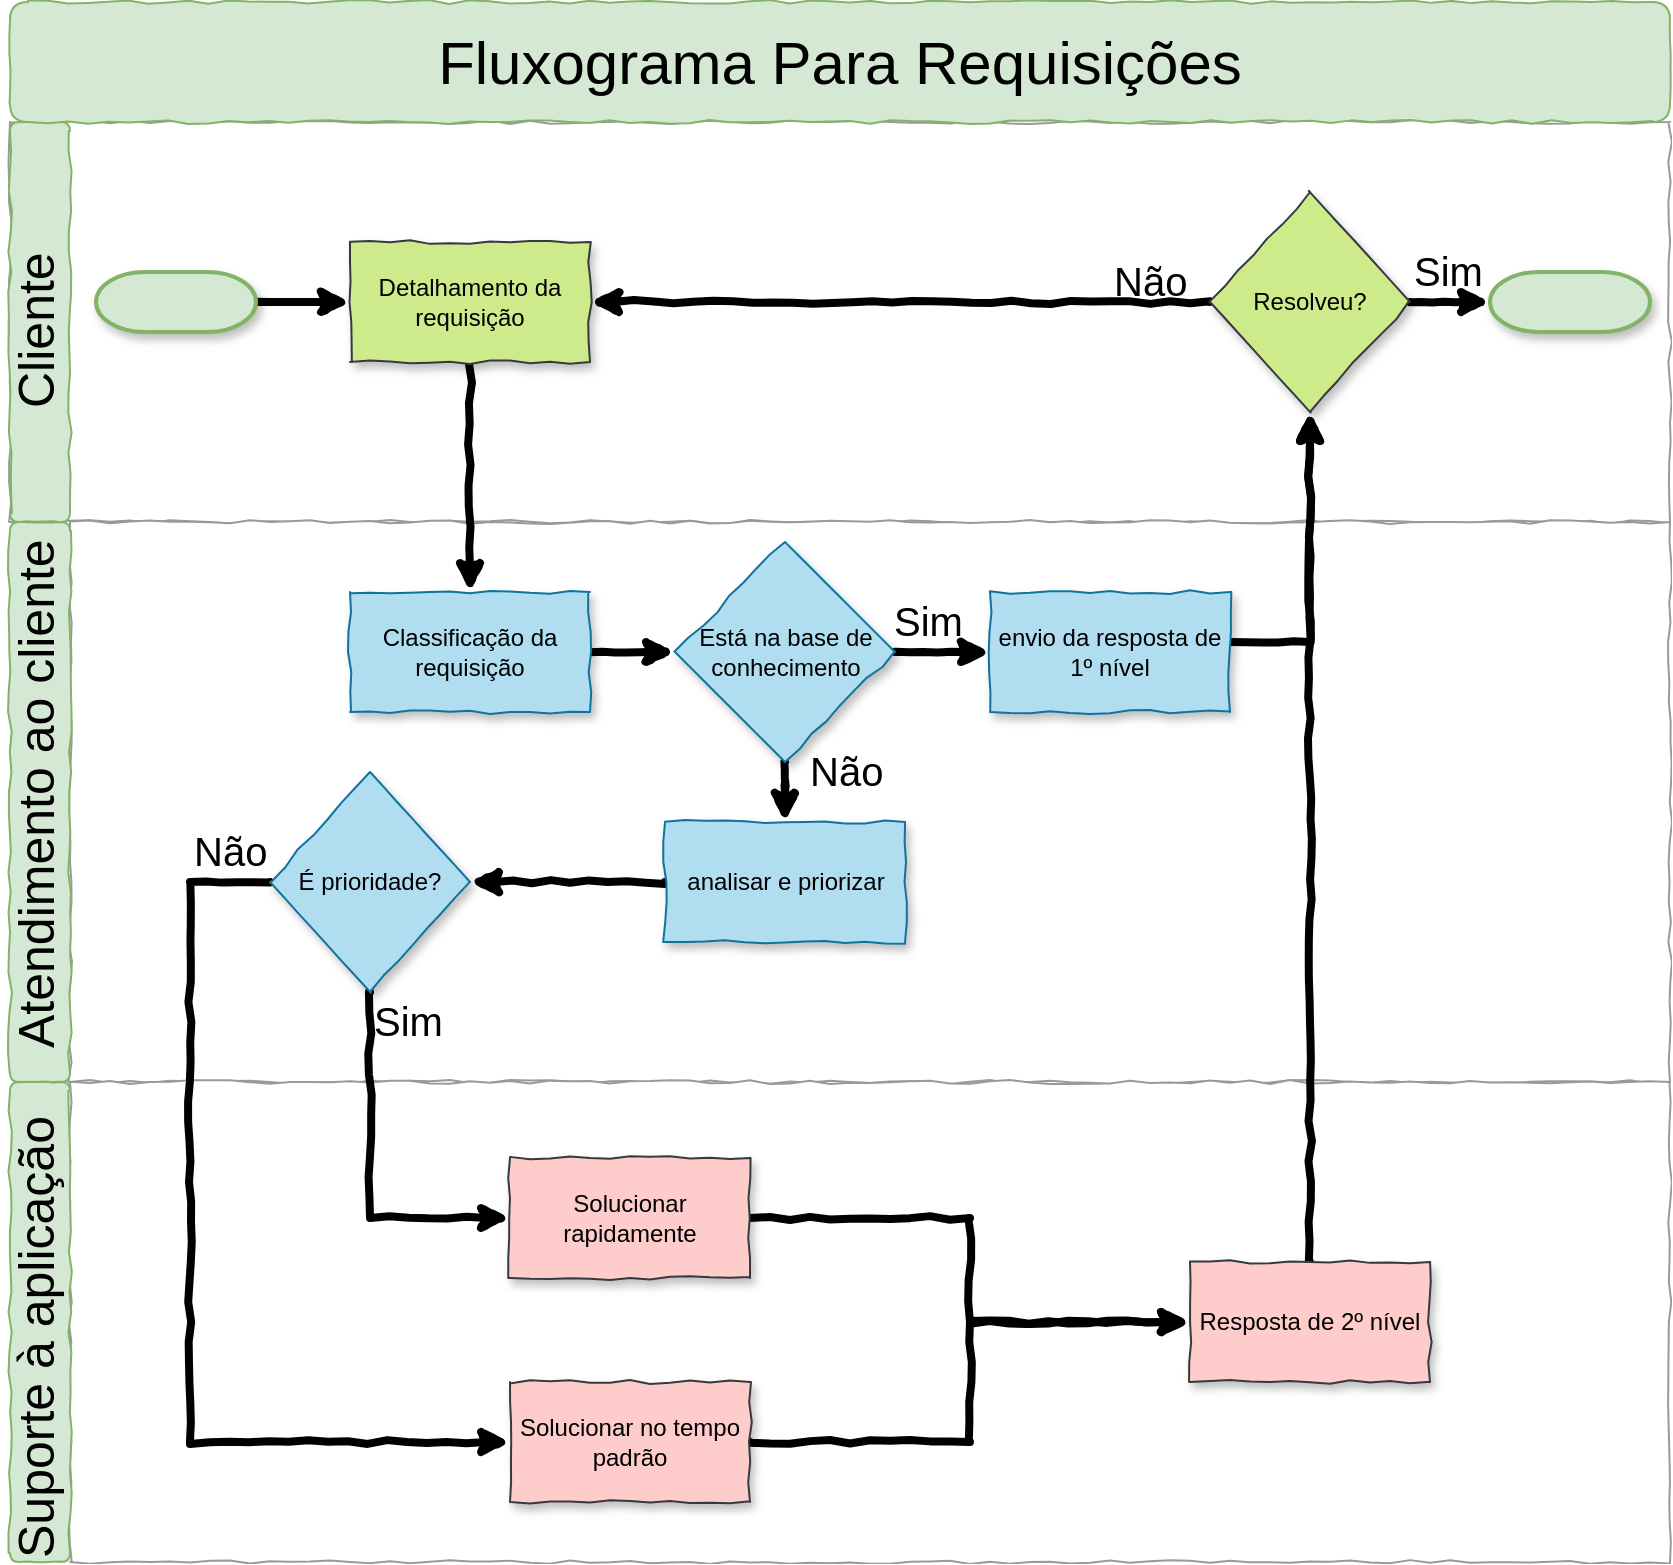 <mxfile version="12.2.6" type="device" pages="1"><diagram id="u2ItYLWFxyEGp9QPwiY6" name="Page-1"><mxGraphModel dx="854" dy="1647" grid="1" gridSize="10" guides="1" tooltips="1" connect="1" arrows="1" fold="1" page="1" pageScale="1" pageWidth="827" pageHeight="1169" math="0" shadow="0"><root><mxCell id="0"/><mxCell id="1" parent="0"/><mxCell id="tcDZXr_fKvX9FbTZ3wrO-1" value="" style="rounded=0;whiteSpace=wrap;html=1;comic=1;strokeColor=#999999;" parent="1" vertex="1"><mxGeometry x="370" y="20" width="830" height="200" as="geometry"/></mxCell><mxCell id="tcDZXr_fKvX9FbTZ3wrO-2" value="" style="rounded=0;whiteSpace=wrap;html=1;comic=1;strokeColor=#999999;" parent="1" vertex="1"><mxGeometry x="400" y="220" width="800" height="280" as="geometry"/></mxCell><mxCell id="tcDZXr_fKvX9FbTZ3wrO-3" value="" style="rounded=0;whiteSpace=wrap;html=1;comic=1;strokeColor=#999999;" parent="1" vertex="1"><mxGeometry x="400" y="500" width="800" height="240" as="geometry"/></mxCell><mxCell id="tcDZXr_fKvX9FbTZ3wrO-4" value="" style="rounded=1;whiteSpace=wrap;html=1;comic=1;fillColor=#d5e8d4;strokeColor=#82b366;" parent="1" vertex="1"><mxGeometry x="370" y="500" width="30" height="240" as="geometry"/></mxCell><mxCell id="tcDZXr_fKvX9FbTZ3wrO-6" value="" style="rounded=1;whiteSpace=wrap;html=1;comic=1;fillColor=#d5e8d4;strokeColor=#82b366;" parent="1" vertex="1"><mxGeometry x="370" y="220" width="30" height="280" as="geometry"/></mxCell><mxCell id="tcDZXr_fKvX9FbTZ3wrO-7" value="" style="rounded=1;whiteSpace=wrap;html=1;comic=1;fillColor=#d5e8d4;strokeColor=#82b366;gradientColor=none;" parent="1" vertex="1"><mxGeometry x="370" y="20" width="30" height="200" as="geometry"/></mxCell><mxCell id="tcDZXr_fKvX9FbTZ3wrO-8" value="&lt;font style=&quot;font-size: 25px&quot;&gt;Cliente&lt;/font&gt;" style="text;html=1;resizable=0;points=[];autosize=1;align=left;verticalAlign=top;spacingTop=-4;rotation=-90;" parent="1" vertex="1"><mxGeometry x="330" y="110" width="90" height="20" as="geometry"/></mxCell><mxCell id="tcDZXr_fKvX9FbTZ3wrO-9" value="&lt;font style=&quot;font-size: 25px&quot;&gt;Atendimento ao cliente&lt;/font&gt;" style="text;html=1;resizable=0;points=[];autosize=1;align=left;verticalAlign=top;spacingTop=-4;rotation=-90;" parent="1" vertex="1"><mxGeometry x="240" y="340" width="270" height="20" as="geometry"/></mxCell><mxCell id="tcDZXr_fKvX9FbTZ3wrO-10" value="&lt;font style=&quot;font-size: 25px&quot;&gt;Suporte à aplicação&lt;/font&gt;" style="text;html=1;resizable=0;points=[];autosize=1;align=left;verticalAlign=top;spacingTop=-4;rotation=-90;rounded=1;" parent="1" vertex="1"><mxGeometry x="255" y="610" width="240" height="20" as="geometry"/></mxCell><mxCell id="tcDZXr_fKvX9FbTZ3wrO-14" style="edgeStyle=orthogonalEdgeStyle;rounded=0;orthogonalLoop=1;jettySize=auto;html=1;entryX=0;entryY=0.5;entryDx=0;entryDy=0;comic=1;strokeWidth=4;" parent="1" source="tcDZXr_fKvX9FbTZ3wrO-11" target="tcDZXr_fKvX9FbTZ3wrO-12" edge="1"><mxGeometry relative="1" as="geometry"/></mxCell><mxCell id="tcDZXr_fKvX9FbTZ3wrO-11" value="" style="strokeWidth=2;html=1;shape=mxgraph.flowchart.terminator;whiteSpace=wrap;fillColor=#d5e8d4;strokeColor=#82b366;shadow=1;" parent="1" vertex="1"><mxGeometry x="413" y="95" width="80" height="30" as="geometry"/></mxCell><mxCell id="tcDZXr_fKvX9FbTZ3wrO-20" style="edgeStyle=orthogonalEdgeStyle;rounded=0;orthogonalLoop=1;jettySize=auto;html=1;comic=1;strokeWidth=4;" parent="1" source="tcDZXr_fKvX9FbTZ3wrO-12" target="tcDZXr_fKvX9FbTZ3wrO-15" edge="1"><mxGeometry relative="1" as="geometry"/></mxCell><mxCell id="tcDZXr_fKvX9FbTZ3wrO-12" value="Detalhamento da requisição" style="rounded=0;whiteSpace=wrap;html=1;shadow=1;comic=1;fillColor=#cdeb8b;strokeColor=#36393d;" parent="1" vertex="1"><mxGeometry x="540" y="80" width="120" height="60" as="geometry"/></mxCell><mxCell id="tcDZXr_fKvX9FbTZ3wrO-13" style="edgeStyle=orthogonalEdgeStyle;rounded=0;orthogonalLoop=1;jettySize=auto;html=1;exitX=0.5;exitY=1;exitDx=0;exitDy=0;exitPerimeter=0;" parent="1" source="tcDZXr_fKvX9FbTZ3wrO-11" target="tcDZXr_fKvX9FbTZ3wrO-11" edge="1"><mxGeometry relative="1" as="geometry"/></mxCell><mxCell id="tcDZXr_fKvX9FbTZ3wrO-19" style="edgeStyle=orthogonalEdgeStyle;rounded=0;orthogonalLoop=1;jettySize=auto;html=1;entryX=0;entryY=0.5;entryDx=0;entryDy=0;comic=1;strokeWidth=4;" parent="1" source="tcDZXr_fKvX9FbTZ3wrO-15" target="tcDZXr_fKvX9FbTZ3wrO-17" edge="1"><mxGeometry relative="1" as="geometry"/></mxCell><mxCell id="tcDZXr_fKvX9FbTZ3wrO-15" value="Classificação da requisição" style="rounded=0;whiteSpace=wrap;html=1;shadow=1;comic=1;fillColor=#b1ddf0;strokeColor=#10739e;" parent="1" vertex="1"><mxGeometry x="540" y="255" width="120" height="60" as="geometry"/></mxCell><mxCell id="tcDZXr_fKvX9FbTZ3wrO-16" value="" style="strokeWidth=2;html=1;shape=mxgraph.flowchart.terminator;whiteSpace=wrap;fillColor=#d5e8d4;strokeColor=#82b366;shadow=1;" parent="1" vertex="1"><mxGeometry x="1110" y="95" width="80" height="30" as="geometry"/></mxCell><mxCell id="tcDZXr_fKvX9FbTZ3wrO-22" style="edgeStyle=orthogonalEdgeStyle;rounded=0;orthogonalLoop=1;jettySize=auto;html=1;comic=1;strokeWidth=4;" parent="1" source="tcDZXr_fKvX9FbTZ3wrO-17" target="tcDZXr_fKvX9FbTZ3wrO-21" edge="1"><mxGeometry relative="1" as="geometry"/></mxCell><mxCell id="tcDZXr_fKvX9FbTZ3wrO-29" style="edgeStyle=orthogonalEdgeStyle;rounded=0;orthogonalLoop=1;jettySize=auto;html=1;comic=1;strokeWidth=4;" parent="1" source="tcDZXr_fKvX9FbTZ3wrO-17" target="tcDZXr_fKvX9FbTZ3wrO-27" edge="1"><mxGeometry relative="1" as="geometry"/></mxCell><mxCell id="tcDZXr_fKvX9FbTZ3wrO-17" value="Está na base de conhecimento" style="rhombus;whiteSpace=wrap;html=1;shadow=1;comic=1;fillColor=#b1ddf0;strokeColor=#10739e;" parent="1" vertex="1"><mxGeometry x="702.5" y="230" width="110" height="110" as="geometry"/></mxCell><mxCell id="tcDZXr_fKvX9FbTZ3wrO-26" style="edgeStyle=orthogonalEdgeStyle;rounded=0;orthogonalLoop=1;jettySize=auto;html=1;entryX=0.5;entryY=1;entryDx=0;entryDy=0;comic=1;strokeWidth=4;" parent="1" source="tcDZXr_fKvX9FbTZ3wrO-21" target="tcDZXr_fKvX9FbTZ3wrO-23" edge="1"><mxGeometry relative="1" as="geometry"><Array as="points"><mxPoint x="1020" y="280"/></Array></mxGeometry></mxCell><mxCell id="tcDZXr_fKvX9FbTZ3wrO-21" value="envio da resposta de 1º nível" style="rounded=0;whiteSpace=wrap;html=1;shadow=1;comic=1;fillColor=#b1ddf0;strokeColor=#10739e;" parent="1" vertex="1"><mxGeometry x="860" y="255" width="120" height="60" as="geometry"/></mxCell><mxCell id="tcDZXr_fKvX9FbTZ3wrO-24" style="edgeStyle=orthogonalEdgeStyle;rounded=0;orthogonalLoop=1;jettySize=auto;html=1;entryX=1;entryY=0.5;entryDx=0;entryDy=0;comic=1;strokeWidth=4;" parent="1" source="tcDZXr_fKvX9FbTZ3wrO-23" target="tcDZXr_fKvX9FbTZ3wrO-12" edge="1"><mxGeometry relative="1" as="geometry"/></mxCell><mxCell id="tcDZXr_fKvX9FbTZ3wrO-25" style="edgeStyle=orthogonalEdgeStyle;rounded=0;orthogonalLoop=1;jettySize=auto;html=1;entryX=0;entryY=0.5;entryDx=0;entryDy=0;entryPerimeter=0;comic=1;strokeWidth=4;" parent="1" source="tcDZXr_fKvX9FbTZ3wrO-23" target="tcDZXr_fKvX9FbTZ3wrO-16" edge="1"><mxGeometry relative="1" as="geometry"/></mxCell><mxCell id="tcDZXr_fKvX9FbTZ3wrO-23" value="Resolveu?" style="rhombus;whiteSpace=wrap;html=1;shadow=1;comic=1;fillColor=#cdeb8b;strokeColor=#36393d;" parent="1" vertex="1"><mxGeometry x="970" y="55" width="100" height="110" as="geometry"/></mxCell><mxCell id="tcDZXr_fKvX9FbTZ3wrO-30" style="edgeStyle=orthogonalEdgeStyle;rounded=0;orthogonalLoop=1;jettySize=auto;html=1;entryX=1;entryY=0.5;entryDx=0;entryDy=0;comic=1;strokeWidth=4;" parent="1" source="tcDZXr_fKvX9FbTZ3wrO-27" target="tcDZXr_fKvX9FbTZ3wrO-28" edge="1"><mxGeometry relative="1" as="geometry"/></mxCell><mxCell id="tcDZXr_fKvX9FbTZ3wrO-27" value="analisar e priorizar" style="rounded=0;whiteSpace=wrap;html=1;shadow=1;comic=1;fillColor=#b1ddf0;strokeColor=#10739e;" parent="1" vertex="1"><mxGeometry x="697.5" y="370" width="120" height="60" as="geometry"/></mxCell><mxCell id="tcDZXr_fKvX9FbTZ3wrO-32" style="edgeStyle=orthogonalEdgeStyle;rounded=0;orthogonalLoop=1;jettySize=auto;html=1;entryX=0;entryY=0.5;entryDx=0;entryDy=0;comic=1;strokeWidth=4;" parent="1" source="tcDZXr_fKvX9FbTZ3wrO-28" target="tcDZXr_fKvX9FbTZ3wrO-31" edge="1"><mxGeometry relative="1" as="geometry"><Array as="points"><mxPoint x="550" y="568"/></Array></mxGeometry></mxCell><mxCell id="tcDZXr_fKvX9FbTZ3wrO-34" style="edgeStyle=orthogonalEdgeStyle;rounded=0;orthogonalLoop=1;jettySize=auto;html=1;entryX=0;entryY=0.5;entryDx=0;entryDy=0;comic=1;strokeWidth=4;" parent="1" source="tcDZXr_fKvX9FbTZ3wrO-28" target="tcDZXr_fKvX9FbTZ3wrO-33" edge="1"><mxGeometry relative="1" as="geometry"><Array as="points"><mxPoint x="460" y="400"/><mxPoint x="460" y="680"/></Array></mxGeometry></mxCell><mxCell id="tcDZXr_fKvX9FbTZ3wrO-28" value="É prioridade?" style="rhombus;whiteSpace=wrap;html=1;shadow=1;comic=1;fillColor=#b1ddf0;strokeColor=#10739e;" parent="1" vertex="1"><mxGeometry x="500" y="345" width="100" height="110" as="geometry"/></mxCell><mxCell id="tcDZXr_fKvX9FbTZ3wrO-37" style="edgeStyle=orthogonalEdgeStyle;rounded=0;orthogonalLoop=1;jettySize=auto;html=1;entryX=0;entryY=0.5;entryDx=0;entryDy=0;comic=1;strokeWidth=4;" parent="1" source="tcDZXr_fKvX9FbTZ3wrO-31" target="tcDZXr_fKvX9FbTZ3wrO-35" edge="1"><mxGeometry relative="1" as="geometry"/></mxCell><mxCell id="tcDZXr_fKvX9FbTZ3wrO-31" value="Solucionar rapidamente" style="rounded=0;whiteSpace=wrap;html=1;shadow=1;comic=1;fillColor=#ffcccc;strokeColor=#36393d;" parent="1" vertex="1"><mxGeometry x="620" y="538" width="120" height="60" as="geometry"/></mxCell><mxCell id="tcDZXr_fKvX9FbTZ3wrO-39" style="edgeStyle=orthogonalEdgeStyle;rounded=0;orthogonalLoop=1;jettySize=auto;html=1;comic=1;strokeWidth=4;" parent="1" source="tcDZXr_fKvX9FbTZ3wrO-33" target="tcDZXr_fKvX9FbTZ3wrO-35" edge="1"><mxGeometry relative="1" as="geometry"/></mxCell><mxCell id="tcDZXr_fKvX9FbTZ3wrO-33" value="Solucionar no tempo padrão" style="rounded=0;whiteSpace=wrap;html=1;shadow=1;comic=1;fillColor=#ffcccc;strokeColor=#36393d;" parent="1" vertex="1"><mxGeometry x="620" y="650" width="120" height="60" as="geometry"/></mxCell><mxCell id="tcDZXr_fKvX9FbTZ3wrO-36" style="edgeStyle=orthogonalEdgeStyle;rounded=0;orthogonalLoop=1;jettySize=auto;html=1;entryX=0.5;entryY=1;entryDx=0;entryDy=0;comic=1;strokeWidth=4;" parent="1" source="tcDZXr_fKvX9FbTZ3wrO-35" target="tcDZXr_fKvX9FbTZ3wrO-23" edge="1"><mxGeometry relative="1" as="geometry"/></mxCell><mxCell id="tcDZXr_fKvX9FbTZ3wrO-35" value="Resposta de 2º nível" style="rounded=0;whiteSpace=wrap;html=1;shadow=1;comic=1;fillColor=#ffcccc;strokeColor=#36393d;" parent="1" vertex="1"><mxGeometry x="960" y="590" width="120" height="60" as="geometry"/></mxCell><mxCell id="tcDZXr_fKvX9FbTZ3wrO-44" value="&lt;font style=&quot;font-size: 20px&quot;&gt;Sim&lt;/font&gt;" style="text;html=1;resizable=0;points=[];autosize=1;align=left;verticalAlign=top;spacingTop=-4;comic=1;" parent="1" vertex="1"><mxGeometry x="1070" y="80" width="50" height="20" as="geometry"/></mxCell><mxCell id="tcDZXr_fKvX9FbTZ3wrO-46" value="&lt;font style=&quot;font-size: 20px&quot;&gt;Não&lt;/font&gt;" style="text;html=1;resizable=0;points=[];autosize=1;align=left;verticalAlign=top;spacingTop=-4;comic=1;" parent="1" vertex="1"><mxGeometry x="920" y="85" width="50" height="20" as="geometry"/></mxCell><mxCell id="w_YI60OYYsoQ7tG4JKSk-1" value="&lt;font style=&quot;font-size: 30px&quot;&gt;Fluxograma Para Requisições&lt;/font&gt;" style="rounded=1;whiteSpace=wrap;html=1;comic=1;fillColor=#d5e8d4;strokeColor=#82b366;" parent="1" vertex="1"><mxGeometry x="370" y="-40" width="830" height="60" as="geometry"/></mxCell><mxCell id="emRVYmv7tRlCGRFVh5GR-3" value="&lt;font style=&quot;font-size: 20px&quot;&gt;Não&lt;/font&gt;" style="text;html=1;resizable=0;points=[];autosize=1;align=left;verticalAlign=top;spacingTop=-4;comic=1;" vertex="1" parent="1"><mxGeometry x="767.5" y="330" width="50" height="20" as="geometry"/></mxCell><mxCell id="emRVYmv7tRlCGRFVh5GR-4" value="&lt;font style=&quot;font-size: 20px&quot;&gt;Não&lt;/font&gt;" style="text;html=1;resizable=0;points=[];autosize=1;align=left;verticalAlign=top;spacingTop=-4;comic=1;" vertex="1" parent="1"><mxGeometry x="460" y="370" width="50" height="20" as="geometry"/></mxCell><mxCell id="emRVYmv7tRlCGRFVh5GR-5" value="&lt;font style=&quot;font-size: 20px&quot;&gt;Sim&lt;/font&gt;" style="text;html=1;resizable=0;points=[];autosize=1;align=left;verticalAlign=top;spacingTop=-4;comic=1;" vertex="1" parent="1"><mxGeometry x="810" y="255" width="50" height="20" as="geometry"/></mxCell><mxCell id="emRVYmv7tRlCGRFVh5GR-6" value="&lt;font style=&quot;font-size: 20px&quot;&gt;Sim&lt;/font&gt;" style="text;html=1;resizable=0;points=[];autosize=1;align=left;verticalAlign=top;spacingTop=-4;comic=1;" vertex="1" parent="1"><mxGeometry x="550" y="455" width="50" height="20" as="geometry"/></mxCell></root></mxGraphModel></diagram></mxfile>